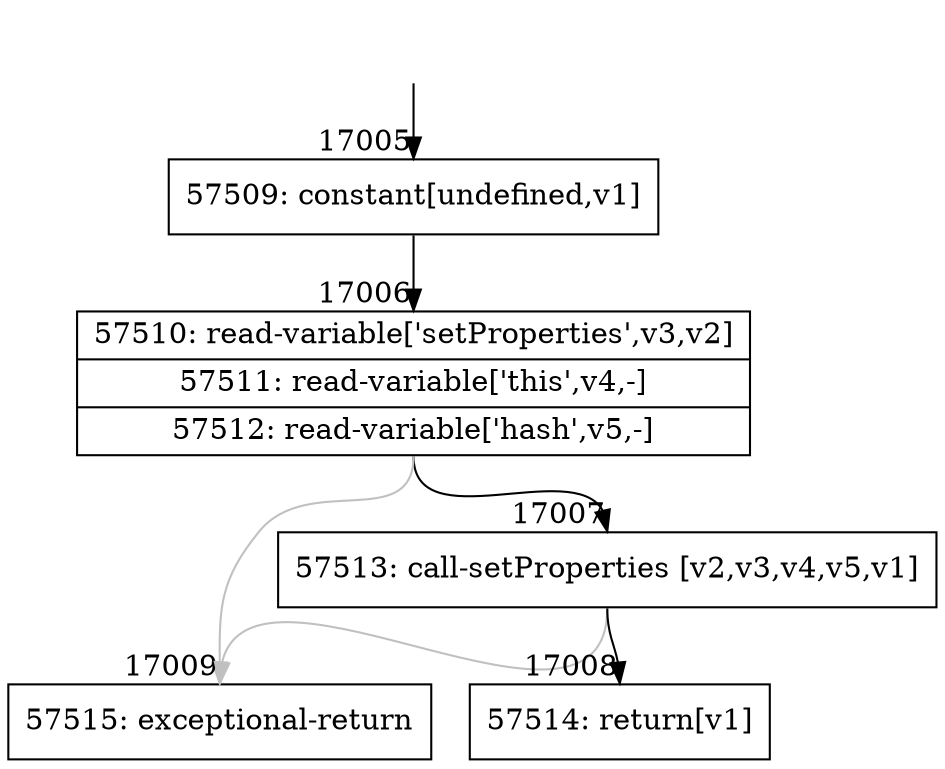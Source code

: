 digraph {
rankdir="TD"
BB_entry1457[shape=none,label=""];
BB_entry1457 -> BB17005 [tailport=s, headport=n, headlabel="    17005"]
BB17005 [shape=record label="{57509: constant[undefined,v1]}" ] 
BB17005 -> BB17006 [tailport=s, headport=n, headlabel="      17006"]
BB17006 [shape=record label="{57510: read-variable['setProperties',v3,v2]|57511: read-variable['this',v4,-]|57512: read-variable['hash',v5,-]}" ] 
BB17006 -> BB17007 [tailport=s, headport=n, headlabel="      17007"]
BB17006 -> BB17009 [tailport=s, headport=n, color=gray, headlabel="      17009"]
BB17007 [shape=record label="{57513: call-setProperties [v2,v3,v4,v5,v1]}" ] 
BB17007 -> BB17008 [tailport=s, headport=n, headlabel="      17008"]
BB17007 -> BB17009 [tailport=s, headport=n, color=gray]
BB17008 [shape=record label="{57514: return[v1]}" ] 
BB17009 [shape=record label="{57515: exceptional-return}" ] 
//#$~ 32194
}
